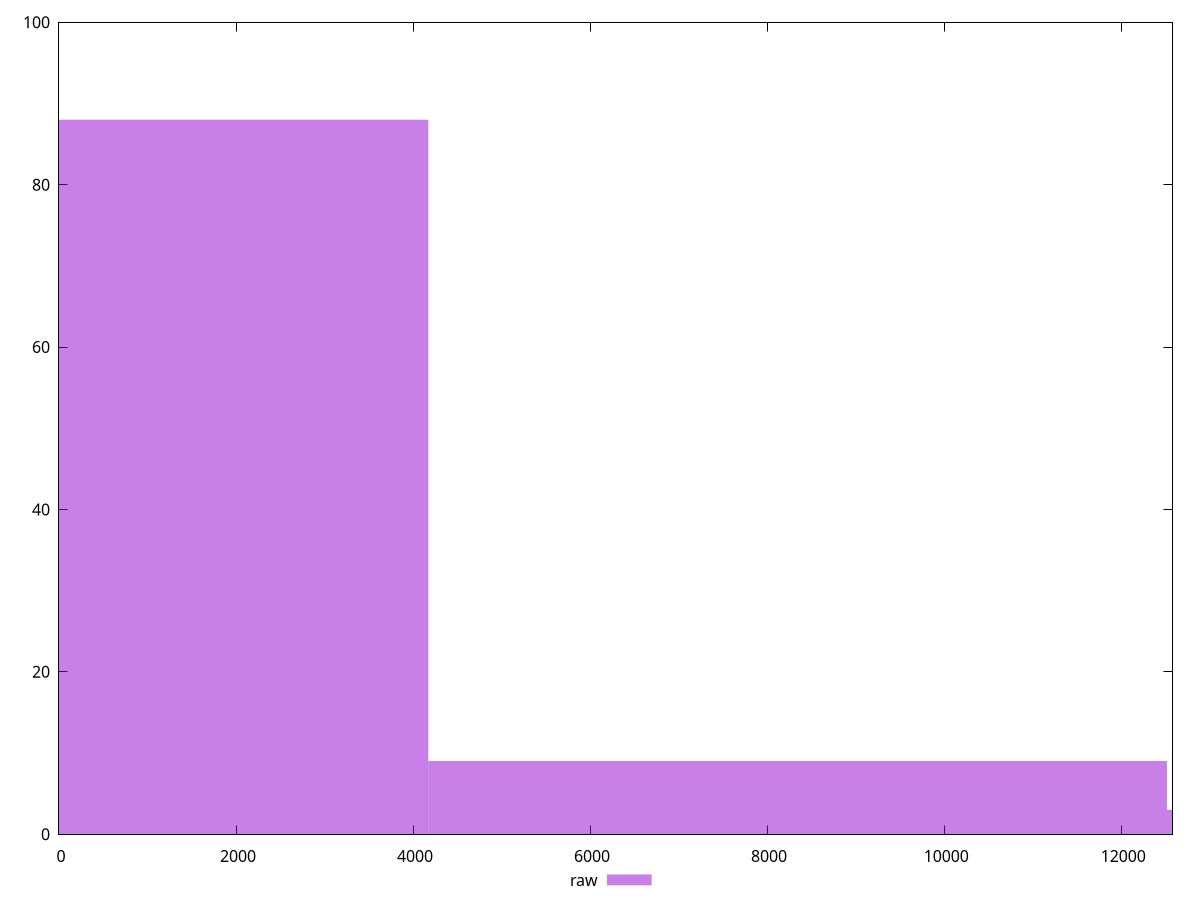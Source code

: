 reset

$raw <<EOF
0 88
16689.992312250957 3
8344.996156125479 9
EOF

set key outside below
set boxwidth 8344.996156125479
set xrange [0:12580]
set yrange [0:100]
set trange [0:100]
set style fill transparent solid 0.5 noborder
set terminal svg size 640, 490 enhanced background rgb 'white'
set output "report_00011_2021-02-09T10:53:21.242Z/uses-rel-preload/samples/pages/raw/histogram.svg"

plot $raw title "raw" with boxes

reset
